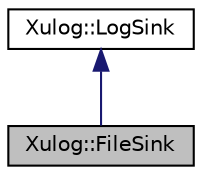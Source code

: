 digraph "Xulog::FileSink"
{
 // LATEX_PDF_SIZE
  edge [fontname="Helvetica",fontsize="10",labelfontname="Helvetica",labelfontsize="10"];
  node [fontname="Helvetica",fontsize="10",shape=record];
  Node1 [label="Xulog::FileSink",height=0.2,width=0.4,color="black", fillcolor="grey75", style="filled", fontcolor="black",tooltip="文件日志落地实现"];
  Node2 -> Node1 [dir="back",color="midnightblue",fontsize="10",style="solid",fontname="Helvetica"];
  Node2 [label="Xulog::LogSink",height=0.2,width=0.4,color="black", fillcolor="white", style="filled",URL="$class_xulog_1_1_log_sink.html",tooltip="抽象日志落地基类"];
}
